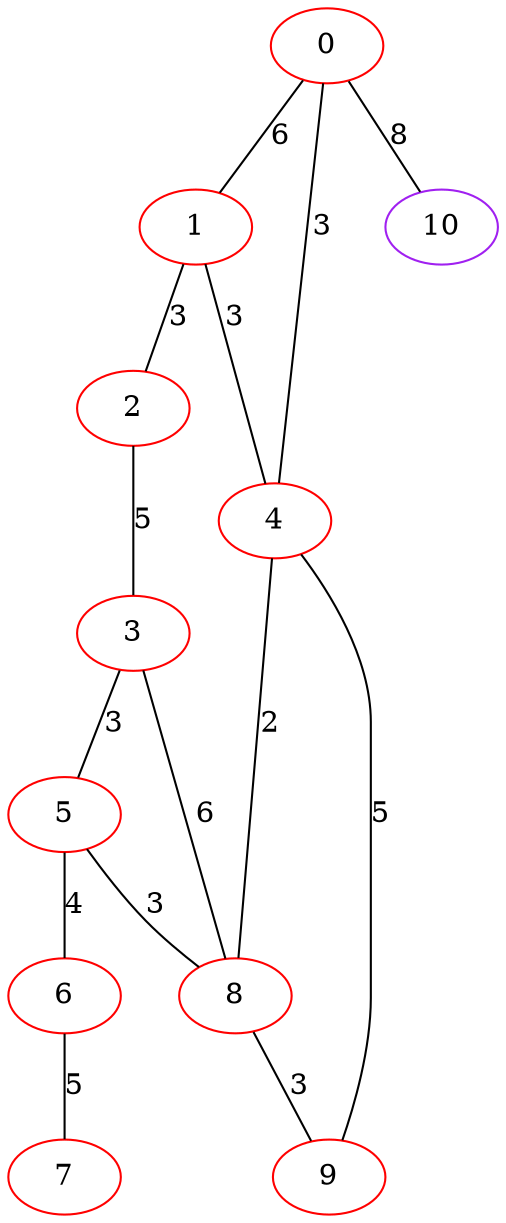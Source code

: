 graph "" {
0 [color=red, weight=1];
1 [color=red, weight=1];
2 [color=red, weight=1];
3 [color=red, weight=1];
4 [color=red, weight=1];
5 [color=red, weight=1];
6 [color=red, weight=1];
7 [color=red, weight=1];
8 [color=red, weight=1];
9 [color=red, weight=1];
10 [color=purple, weight=4];
0 -- 1  [key=0, label=6];
0 -- 10  [key=0, label=8];
0 -- 4  [key=0, label=3];
1 -- 2  [key=0, label=3];
1 -- 4  [key=0, label=3];
2 -- 3  [key=0, label=5];
3 -- 8  [key=0, label=6];
3 -- 5  [key=0, label=3];
4 -- 8  [key=0, label=2];
4 -- 9  [key=0, label=5];
5 -- 8  [key=0, label=3];
5 -- 6  [key=0, label=4];
6 -- 7  [key=0, label=5];
8 -- 9  [key=0, label=3];
}
